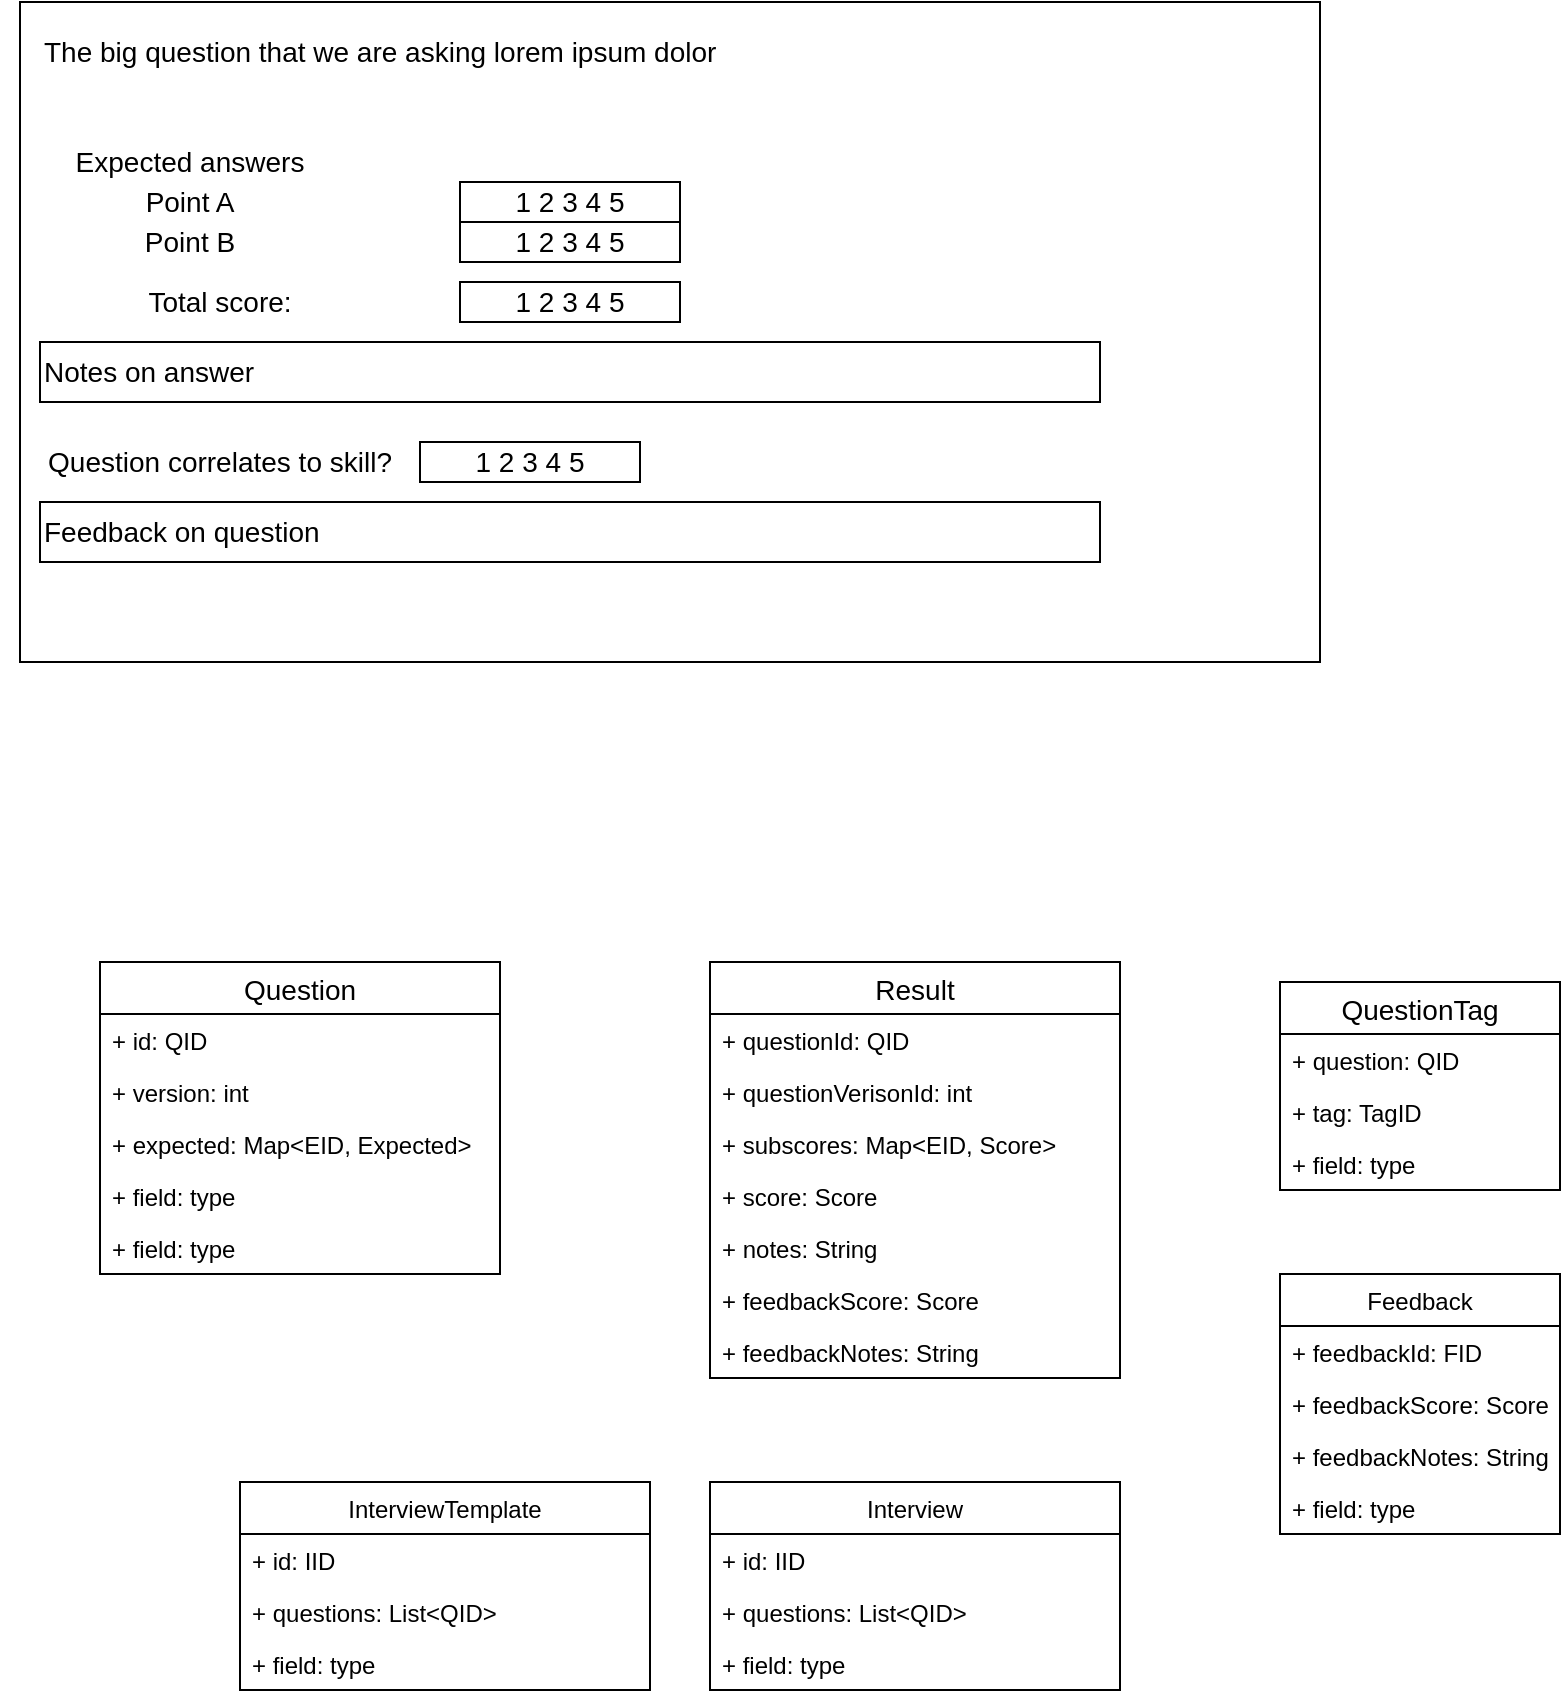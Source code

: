 <mxfile version="14.6.13" type="device"><diagram id="hEFQp1jM2xfPbbQPoGhK" name="Page-1"><mxGraphModel dx="1084" dy="777" grid="1" gridSize="10" guides="1" tooltips="1" connect="1" arrows="1" fold="1" page="1" pageScale="1" pageWidth="850" pageHeight="1100" math="0" shadow="0"><root><mxCell id="0"/><mxCell id="1" parent="0"/><mxCell id="pJcgJ4Xl9cyMwoqTfIJT-1" value="" style="rounded=0;whiteSpace=wrap;html=1;" parent="1" vertex="1"><mxGeometry x="80" y="240" width="650" height="330" as="geometry"/></mxCell><mxCell id="pJcgJ4Xl9cyMwoqTfIJT-2" value="The big question that we are asking lorem ipsum dolor" style="text;html=1;strokeColor=none;fillColor=none;align=left;verticalAlign=top;whiteSpace=wrap;rounded=0;fontSize=14;" parent="1" vertex="1"><mxGeometry x="90" y="250" width="560" height="70" as="geometry"/></mxCell><mxCell id="pJcgJ4Xl9cyMwoqTfIJT-3" value="Notes on answer" style="rounded=0;whiteSpace=wrap;html=1;fontSize=14;align=left;verticalAlign=top;" parent="1" vertex="1"><mxGeometry x="90" y="410" width="530" height="30" as="geometry"/></mxCell><mxCell id="pJcgJ4Xl9cyMwoqTfIJT-4" value="Expected answers" style="text;html=1;strokeColor=none;fillColor=none;align=center;verticalAlign=middle;whiteSpace=wrap;rounded=0;fontSize=14;" parent="1" vertex="1"><mxGeometry x="90" y="310" width="150" height="20" as="geometry"/></mxCell><mxCell id="pJcgJ4Xl9cyMwoqTfIJT-5" value="Point A" style="text;html=1;strokeColor=none;fillColor=none;align=center;verticalAlign=middle;whiteSpace=wrap;rounded=0;fontSize=14;" parent="1" vertex="1"><mxGeometry x="110" y="330" width="110" height="20" as="geometry"/></mxCell><mxCell id="pJcgJ4Xl9cyMwoqTfIJT-6" value="Point B" style="text;html=1;strokeColor=none;fillColor=none;align=center;verticalAlign=middle;whiteSpace=wrap;rounded=0;fontSize=14;" parent="1" vertex="1"><mxGeometry x="110" y="350" width="110" height="20" as="geometry"/></mxCell><mxCell id="pJcgJ4Xl9cyMwoqTfIJT-8" value="1 2 3 4 5" style="rounded=0;whiteSpace=wrap;html=1;fontSize=14;align=center;verticalAlign=middle;" parent="1" vertex="1"><mxGeometry x="300" y="330" width="110" height="20" as="geometry"/></mxCell><mxCell id="pJcgJ4Xl9cyMwoqTfIJT-10" value="1 2 3 4 5" style="rounded=0;whiteSpace=wrap;html=1;fontSize=14;align=center;verticalAlign=middle;" parent="1" vertex="1"><mxGeometry x="300" y="350" width="110" height="20" as="geometry"/></mxCell><mxCell id="pJcgJ4Xl9cyMwoqTfIJT-12" value="Feedback on question" style="rounded=0;whiteSpace=wrap;html=1;fontSize=14;align=left;verticalAlign=top;" parent="1" vertex="1"><mxGeometry x="90" y="490" width="530" height="30" as="geometry"/></mxCell><mxCell id="pJcgJ4Xl9cyMwoqTfIJT-13" value="Question correlates to skill?" style="text;html=1;strokeColor=none;fillColor=none;align=center;verticalAlign=middle;whiteSpace=wrap;rounded=0;fontSize=14;" parent="1" vertex="1"><mxGeometry x="70" y="460" width="220" height="20" as="geometry"/></mxCell><mxCell id="pJcgJ4Xl9cyMwoqTfIJT-14" value="1 2 3 4 5" style="rounded=0;whiteSpace=wrap;html=1;fontSize=14;align=center;verticalAlign=middle;" parent="1" vertex="1"><mxGeometry x="280" y="460" width="110" height="20" as="geometry"/></mxCell><mxCell id="pJcgJ4Xl9cyMwoqTfIJT-15" value="Total score:" style="text;html=1;strokeColor=none;fillColor=none;align=center;verticalAlign=middle;whiteSpace=wrap;rounded=0;fontSize=14;" parent="1" vertex="1"><mxGeometry x="70" y="380" width="220" height="20" as="geometry"/></mxCell><mxCell id="pJcgJ4Xl9cyMwoqTfIJT-16" value="1 2 3 4 5" style="rounded=0;whiteSpace=wrap;html=1;fontSize=14;align=center;verticalAlign=middle;" parent="1" vertex="1"><mxGeometry x="300" y="380" width="110" height="20" as="geometry"/></mxCell><mxCell id="pJcgJ4Xl9cyMwoqTfIJT-18" value="Question" style="swimlane;fontStyle=0;childLayout=stackLayout;horizontal=1;startSize=26;fillColor=none;horizontalStack=0;resizeParent=1;resizeParentMax=0;resizeLast=0;collapsible=1;marginBottom=0;fontSize=14;align=center;verticalAlign=middle;" parent="1" vertex="1"><mxGeometry x="120" y="720" width="200" height="156" as="geometry"><mxRectangle x="120" y="720" width="90" height="26" as="alternateBounds"/></mxGeometry></mxCell><mxCell id="pJcgJ4Xl9cyMwoqTfIJT-19" value="+ id: QID" style="text;strokeColor=none;fillColor=none;align=left;verticalAlign=top;spacingLeft=4;spacingRight=4;overflow=hidden;rotatable=0;points=[[0,0.5],[1,0.5]];portConstraint=eastwest;" parent="pJcgJ4Xl9cyMwoqTfIJT-18" vertex="1"><mxGeometry y="26" width="200" height="26" as="geometry"/></mxCell><mxCell id="pJcgJ4Xl9cyMwoqTfIJT-20" value="+ version: int" style="text;strokeColor=none;fillColor=none;align=left;verticalAlign=top;spacingLeft=4;spacingRight=4;overflow=hidden;rotatable=0;points=[[0,0.5],[1,0.5]];portConstraint=eastwest;" parent="pJcgJ4Xl9cyMwoqTfIJT-18" vertex="1"><mxGeometry y="52" width="200" height="26" as="geometry"/></mxCell><mxCell id="pJcgJ4Xl9cyMwoqTfIJT-21" value="+ expected: Map&lt;EID, Expected&gt;" style="text;strokeColor=none;fillColor=none;align=left;verticalAlign=top;spacingLeft=4;spacingRight=4;overflow=hidden;rotatable=0;points=[[0,0.5],[1,0.5]];portConstraint=eastwest;" parent="pJcgJ4Xl9cyMwoqTfIJT-18" vertex="1"><mxGeometry y="78" width="200" height="26" as="geometry"/></mxCell><mxCell id="pJcgJ4Xl9cyMwoqTfIJT-22" value="+ field: type" style="text;strokeColor=none;fillColor=none;align=left;verticalAlign=top;spacingLeft=4;spacingRight=4;overflow=hidden;rotatable=0;points=[[0,0.5],[1,0.5]];portConstraint=eastwest;" parent="pJcgJ4Xl9cyMwoqTfIJT-18" vertex="1"><mxGeometry y="104" width="200" height="26" as="geometry"/></mxCell><mxCell id="pJcgJ4Xl9cyMwoqTfIJT-25" value="+ field: type" style="text;strokeColor=none;fillColor=none;align=left;verticalAlign=top;spacingLeft=4;spacingRight=4;overflow=hidden;rotatable=0;points=[[0,0.5],[1,0.5]];portConstraint=eastwest;" parent="pJcgJ4Xl9cyMwoqTfIJT-18" vertex="1"><mxGeometry y="130" width="200" height="26" as="geometry"/></mxCell><mxCell id="pJcgJ4Xl9cyMwoqTfIJT-26" value="Result" style="swimlane;fontStyle=0;childLayout=stackLayout;horizontal=1;startSize=26;fillColor=none;horizontalStack=0;resizeParent=1;resizeParentMax=0;resizeLast=0;collapsible=1;marginBottom=0;fontSize=14;align=center;verticalAlign=middle;" parent="1" vertex="1"><mxGeometry x="425" y="720" width="205" height="208" as="geometry"/></mxCell><mxCell id="pJcgJ4Xl9cyMwoqTfIJT-27" value="+ questionId: QID" style="text;strokeColor=none;fillColor=none;align=left;verticalAlign=top;spacingLeft=4;spacingRight=4;overflow=hidden;rotatable=0;points=[[0,0.5],[1,0.5]];portConstraint=eastwest;" parent="pJcgJ4Xl9cyMwoqTfIJT-26" vertex="1"><mxGeometry y="26" width="205" height="26" as="geometry"/></mxCell><mxCell id="pJcgJ4Xl9cyMwoqTfIJT-28" value="+ questionVerisonId: int" style="text;strokeColor=none;fillColor=none;align=left;verticalAlign=top;spacingLeft=4;spacingRight=4;overflow=hidden;rotatable=0;points=[[0,0.5],[1,0.5]];portConstraint=eastwest;" parent="pJcgJ4Xl9cyMwoqTfIJT-26" vertex="1"><mxGeometry y="52" width="205" height="26" as="geometry"/></mxCell><mxCell id="pJcgJ4Xl9cyMwoqTfIJT-33" value="+ subscores: Map&lt;EID, Score&gt;" style="text;strokeColor=none;fillColor=none;align=left;verticalAlign=top;spacingLeft=4;spacingRight=4;overflow=hidden;rotatable=0;points=[[0,0.5],[1,0.5]];portConstraint=eastwest;" parent="pJcgJ4Xl9cyMwoqTfIJT-26" vertex="1"><mxGeometry y="78" width="205" height="26" as="geometry"/></mxCell><mxCell id="pJcgJ4Xl9cyMwoqTfIJT-32" value="+ score: Score" style="text;strokeColor=none;fillColor=none;align=left;verticalAlign=top;spacingLeft=4;spacingRight=4;overflow=hidden;rotatable=0;points=[[0,0.5],[1,0.5]];portConstraint=eastwest;" parent="pJcgJ4Xl9cyMwoqTfIJT-26" vertex="1"><mxGeometry y="104" width="205" height="26" as="geometry"/></mxCell><mxCell id="pJcgJ4Xl9cyMwoqTfIJT-30" value="+ notes: String" style="text;strokeColor=none;fillColor=none;align=left;verticalAlign=top;spacingLeft=4;spacingRight=4;overflow=hidden;rotatable=0;points=[[0,0.5],[1,0.5]];portConstraint=eastwest;" parent="pJcgJ4Xl9cyMwoqTfIJT-26" vertex="1"><mxGeometry y="130" width="205" height="26" as="geometry"/></mxCell><mxCell id="pJcgJ4Xl9cyMwoqTfIJT-31" value="+ feedbackScore: Score" style="text;strokeColor=none;fillColor=none;align=left;verticalAlign=top;spacingLeft=4;spacingRight=4;overflow=hidden;rotatable=0;points=[[0,0.5],[1,0.5]];portConstraint=eastwest;" parent="pJcgJ4Xl9cyMwoqTfIJT-26" vertex="1"><mxGeometry y="156" width="205" height="26" as="geometry"/></mxCell><mxCell id="pJcgJ4Xl9cyMwoqTfIJT-34" value="+ feedbackNotes: String" style="text;strokeColor=none;fillColor=none;align=left;verticalAlign=top;spacingLeft=4;spacingRight=4;overflow=hidden;rotatable=0;points=[[0,0.5],[1,0.5]];portConstraint=eastwest;" parent="pJcgJ4Xl9cyMwoqTfIJT-26" vertex="1"><mxGeometry y="182" width="205" height="26" as="geometry"/></mxCell><mxCell id="pJcgJ4Xl9cyMwoqTfIJT-35" value="QuestionTag" style="swimlane;fontStyle=0;childLayout=stackLayout;horizontal=1;startSize=26;fillColor=none;horizontalStack=0;resizeParent=1;resizeParentMax=0;resizeLast=0;collapsible=1;marginBottom=0;fontSize=14;align=center;verticalAlign=middle;" parent="1" vertex="1"><mxGeometry x="710" y="730" width="140" height="104" as="geometry"/></mxCell><mxCell id="pJcgJ4Xl9cyMwoqTfIJT-36" value="+ question: QID" style="text;strokeColor=none;fillColor=none;align=left;verticalAlign=top;spacingLeft=4;spacingRight=4;overflow=hidden;rotatable=0;points=[[0,0.5],[1,0.5]];portConstraint=eastwest;" parent="pJcgJ4Xl9cyMwoqTfIJT-35" vertex="1"><mxGeometry y="26" width="140" height="26" as="geometry"/></mxCell><mxCell id="pJcgJ4Xl9cyMwoqTfIJT-37" value="+ tag: TagID" style="text;strokeColor=none;fillColor=none;align=left;verticalAlign=top;spacingLeft=4;spacingRight=4;overflow=hidden;rotatable=0;points=[[0,0.5],[1,0.5]];portConstraint=eastwest;" parent="pJcgJ4Xl9cyMwoqTfIJT-35" vertex="1"><mxGeometry y="52" width="140" height="26" as="geometry"/></mxCell><mxCell id="pJcgJ4Xl9cyMwoqTfIJT-38" value="+ field: type" style="text;strokeColor=none;fillColor=none;align=left;verticalAlign=top;spacingLeft=4;spacingRight=4;overflow=hidden;rotatable=0;points=[[0,0.5],[1,0.5]];portConstraint=eastwest;" parent="pJcgJ4Xl9cyMwoqTfIJT-35" vertex="1"><mxGeometry y="78" width="140" height="26" as="geometry"/></mxCell><mxCell id="1bP_4osVPsbyf-5JKEdr-1" value="Feedback" style="swimlane;fontStyle=0;childLayout=stackLayout;horizontal=1;startSize=26;fillColor=none;horizontalStack=0;resizeParent=1;resizeParentMax=0;resizeLast=0;collapsible=1;marginBottom=0;" vertex="1" parent="1"><mxGeometry x="710" y="876" width="140" height="130" as="geometry"/></mxCell><mxCell id="1bP_4osVPsbyf-5JKEdr-2" value="+ feedbackId: FID" style="text;strokeColor=none;fillColor=none;align=left;verticalAlign=top;spacingLeft=4;spacingRight=4;overflow=hidden;rotatable=0;points=[[0,0.5],[1,0.5]];portConstraint=eastwest;" vertex="1" parent="1bP_4osVPsbyf-5JKEdr-1"><mxGeometry y="26" width="140" height="26" as="geometry"/></mxCell><mxCell id="1bP_4osVPsbyf-5JKEdr-7" value="+ feedbackScore: Score" style="text;strokeColor=none;fillColor=none;align=left;verticalAlign=top;spacingLeft=4;spacingRight=4;overflow=hidden;rotatable=0;points=[[0,0.5],[1,0.5]];portConstraint=eastwest;" vertex="1" parent="1bP_4osVPsbyf-5JKEdr-1"><mxGeometry y="52" width="140" height="26" as="geometry"/></mxCell><mxCell id="1bP_4osVPsbyf-5JKEdr-3" value="+ feedbackNotes: String" style="text;strokeColor=none;fillColor=none;align=left;verticalAlign=top;spacingLeft=4;spacingRight=4;overflow=hidden;rotatable=0;points=[[0,0.5],[1,0.5]];portConstraint=eastwest;" vertex="1" parent="1bP_4osVPsbyf-5JKEdr-1"><mxGeometry y="78" width="140" height="26" as="geometry"/></mxCell><mxCell id="1bP_4osVPsbyf-5JKEdr-4" value="+ field: type" style="text;strokeColor=none;fillColor=none;align=left;verticalAlign=top;spacingLeft=4;spacingRight=4;overflow=hidden;rotatable=0;points=[[0,0.5],[1,0.5]];portConstraint=eastwest;" vertex="1" parent="1bP_4osVPsbyf-5JKEdr-1"><mxGeometry y="104" width="140" height="26" as="geometry"/></mxCell><mxCell id="1bP_4osVPsbyf-5JKEdr-8" value="Interview" style="swimlane;fontStyle=0;childLayout=stackLayout;horizontal=1;startSize=26;fillColor=none;horizontalStack=0;resizeParent=1;resizeParentMax=0;resizeLast=0;collapsible=1;marginBottom=0;" vertex="1" parent="1"><mxGeometry x="425" y="980" width="205" height="104" as="geometry"/></mxCell><mxCell id="1bP_4osVPsbyf-5JKEdr-9" value="+ id: IID" style="text;strokeColor=none;fillColor=none;align=left;verticalAlign=top;spacingLeft=4;spacingRight=4;overflow=hidden;rotatable=0;points=[[0,0.5],[1,0.5]];portConstraint=eastwest;" vertex="1" parent="1bP_4osVPsbyf-5JKEdr-8"><mxGeometry y="26" width="205" height="26" as="geometry"/></mxCell><mxCell id="1bP_4osVPsbyf-5JKEdr-10" value="+ questions: List&lt;QID&gt;" style="text;strokeColor=none;fillColor=none;align=left;verticalAlign=top;spacingLeft=4;spacingRight=4;overflow=hidden;rotatable=0;points=[[0,0.5],[1,0.5]];portConstraint=eastwest;" vertex="1" parent="1bP_4osVPsbyf-5JKEdr-8"><mxGeometry y="52" width="205" height="26" as="geometry"/></mxCell><mxCell id="1bP_4osVPsbyf-5JKEdr-11" value="+ field: type" style="text;strokeColor=none;fillColor=none;align=left;verticalAlign=top;spacingLeft=4;spacingRight=4;overflow=hidden;rotatable=0;points=[[0,0.5],[1,0.5]];portConstraint=eastwest;" vertex="1" parent="1bP_4osVPsbyf-5JKEdr-8"><mxGeometry y="78" width="205" height="26" as="geometry"/></mxCell><mxCell id="1bP_4osVPsbyf-5JKEdr-12" value="InterviewTemplate" style="swimlane;fontStyle=0;childLayout=stackLayout;horizontal=1;startSize=26;fillColor=none;horizontalStack=0;resizeParent=1;resizeParentMax=0;resizeLast=0;collapsible=1;marginBottom=0;" vertex="1" parent="1"><mxGeometry x="190" y="980" width="205" height="104" as="geometry"/></mxCell><mxCell id="1bP_4osVPsbyf-5JKEdr-13" value="+ id: IID" style="text;strokeColor=none;fillColor=none;align=left;verticalAlign=top;spacingLeft=4;spacingRight=4;overflow=hidden;rotatable=0;points=[[0,0.5],[1,0.5]];portConstraint=eastwest;" vertex="1" parent="1bP_4osVPsbyf-5JKEdr-12"><mxGeometry y="26" width="205" height="26" as="geometry"/></mxCell><mxCell id="1bP_4osVPsbyf-5JKEdr-14" value="+ questions: List&lt;QID&gt;" style="text;strokeColor=none;fillColor=none;align=left;verticalAlign=top;spacingLeft=4;spacingRight=4;overflow=hidden;rotatable=0;points=[[0,0.5],[1,0.5]];portConstraint=eastwest;" vertex="1" parent="1bP_4osVPsbyf-5JKEdr-12"><mxGeometry y="52" width="205" height="26" as="geometry"/></mxCell><mxCell id="1bP_4osVPsbyf-5JKEdr-15" value="+ field: type" style="text;strokeColor=none;fillColor=none;align=left;verticalAlign=top;spacingLeft=4;spacingRight=4;overflow=hidden;rotatable=0;points=[[0,0.5],[1,0.5]];portConstraint=eastwest;" vertex="1" parent="1bP_4osVPsbyf-5JKEdr-12"><mxGeometry y="78" width="205" height="26" as="geometry"/></mxCell></root></mxGraphModel></diagram></mxfile>
